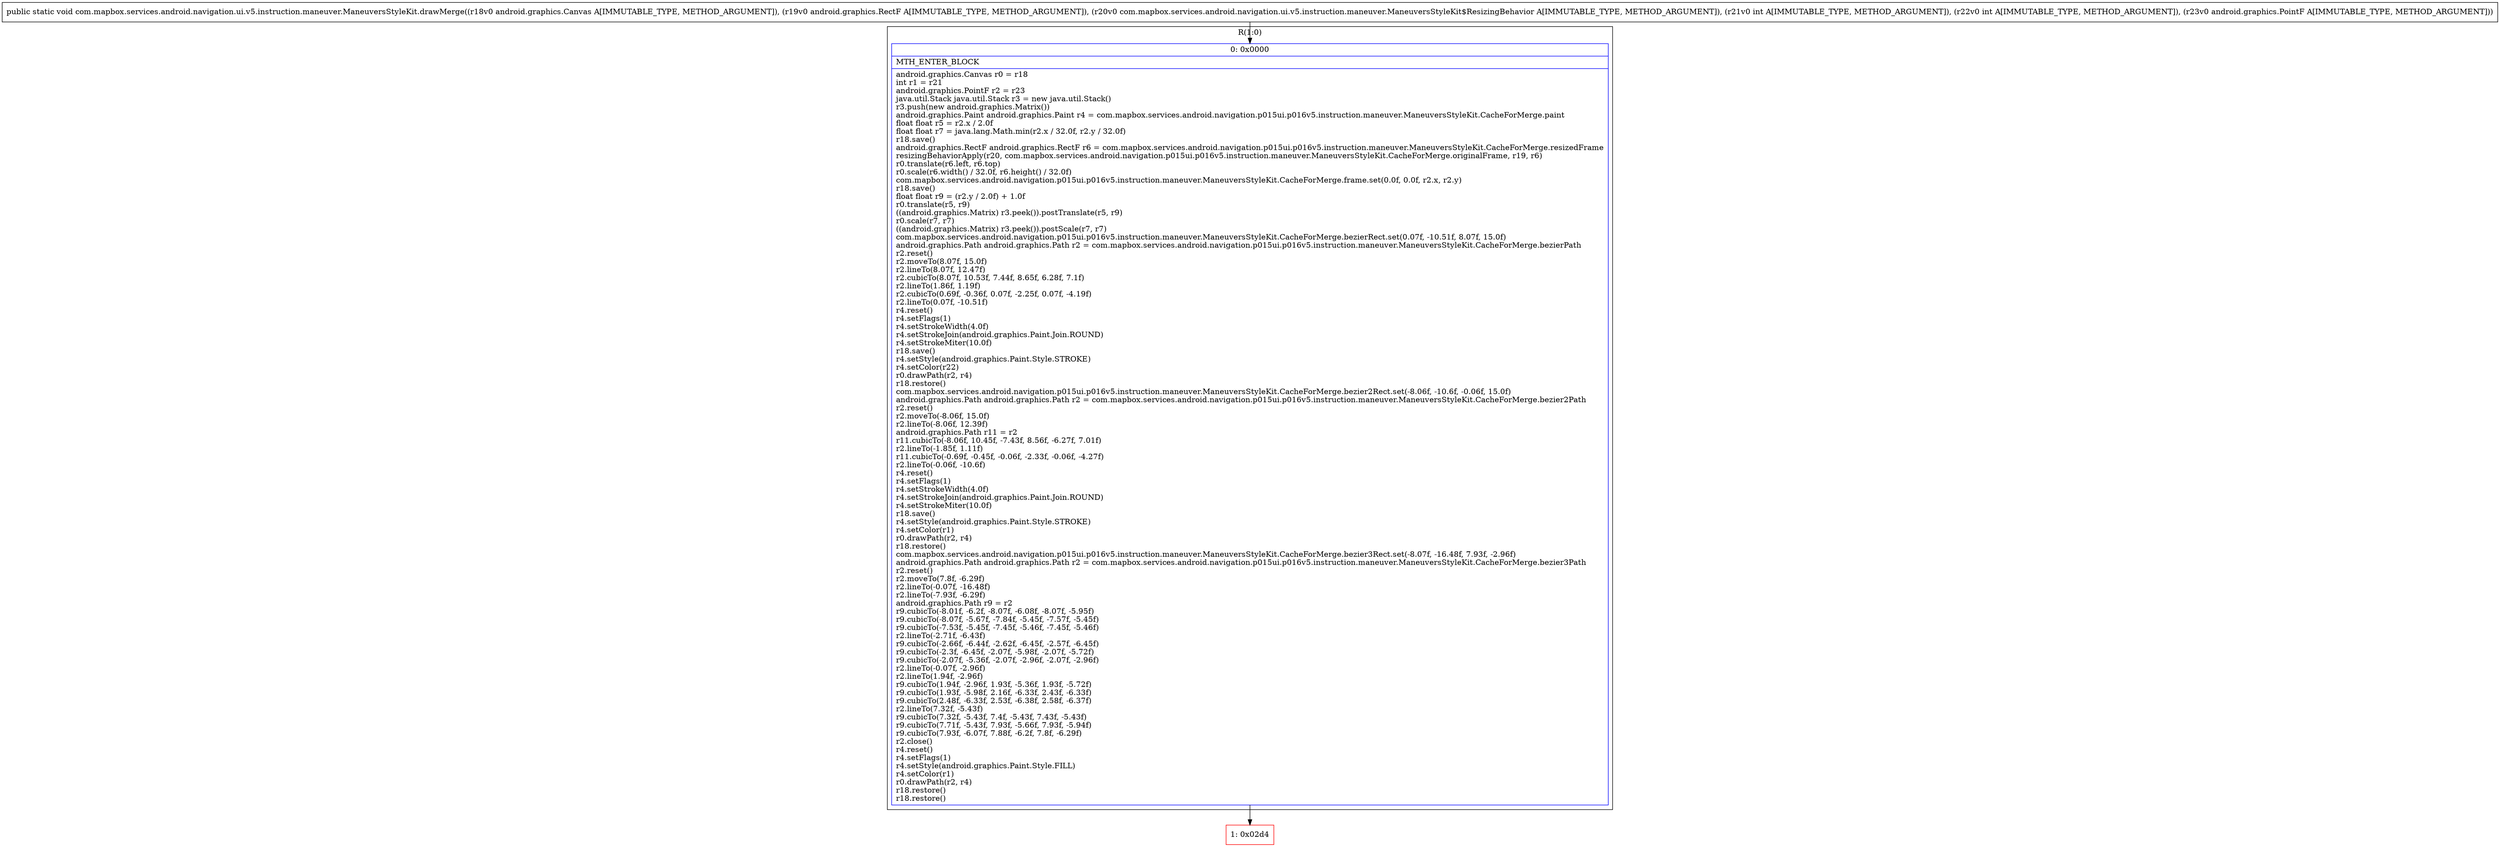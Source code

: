 digraph "CFG forcom.mapbox.services.android.navigation.ui.v5.instruction.maneuver.ManeuversStyleKit.drawMerge(Landroid\/graphics\/Canvas;Landroid\/graphics\/RectF;Lcom\/mapbox\/services\/android\/navigation\/ui\/v5\/instruction\/maneuver\/ManeuversStyleKit$ResizingBehavior;IILandroid\/graphics\/PointF;)V" {
subgraph cluster_Region_538724366 {
label = "R(1:0)";
node [shape=record,color=blue];
Node_0 [shape=record,label="{0\:\ 0x0000|MTH_ENTER_BLOCK\l|android.graphics.Canvas r0 = r18\lint r1 = r21\landroid.graphics.PointF r2 = r23\ljava.util.Stack java.util.Stack r3 = new java.util.Stack()\lr3.push(new android.graphics.Matrix())\landroid.graphics.Paint android.graphics.Paint r4 = com.mapbox.services.android.navigation.p015ui.p016v5.instruction.maneuver.ManeuversStyleKit.CacheForMerge.paint\lfloat float r5 = r2.x \/ 2.0f\lfloat float r7 = java.lang.Math.min(r2.x \/ 32.0f, r2.y \/ 32.0f)\lr18.save()\landroid.graphics.RectF android.graphics.RectF r6 = com.mapbox.services.android.navigation.p015ui.p016v5.instruction.maneuver.ManeuversStyleKit.CacheForMerge.resizedFrame\lresizingBehaviorApply(r20, com.mapbox.services.android.navigation.p015ui.p016v5.instruction.maneuver.ManeuversStyleKit.CacheForMerge.originalFrame, r19, r6)\lr0.translate(r6.left, r6.top)\lr0.scale(r6.width() \/ 32.0f, r6.height() \/ 32.0f)\lcom.mapbox.services.android.navigation.p015ui.p016v5.instruction.maneuver.ManeuversStyleKit.CacheForMerge.frame.set(0.0f, 0.0f, r2.x, r2.y)\lr18.save()\lfloat float r9 = (r2.y \/ 2.0f) + 1.0f\lr0.translate(r5, r9)\l((android.graphics.Matrix) r3.peek()).postTranslate(r5, r9)\lr0.scale(r7, r7)\l((android.graphics.Matrix) r3.peek()).postScale(r7, r7)\lcom.mapbox.services.android.navigation.p015ui.p016v5.instruction.maneuver.ManeuversStyleKit.CacheForMerge.bezierRect.set(0.07f, \-10.51f, 8.07f, 15.0f)\landroid.graphics.Path android.graphics.Path r2 = com.mapbox.services.android.navigation.p015ui.p016v5.instruction.maneuver.ManeuversStyleKit.CacheForMerge.bezierPath\lr2.reset()\lr2.moveTo(8.07f, 15.0f)\lr2.lineTo(8.07f, 12.47f)\lr2.cubicTo(8.07f, 10.53f, 7.44f, 8.65f, 6.28f, 7.1f)\lr2.lineTo(1.86f, 1.19f)\lr2.cubicTo(0.69f, \-0.36f, 0.07f, \-2.25f, 0.07f, \-4.19f)\lr2.lineTo(0.07f, \-10.51f)\lr4.reset()\lr4.setFlags(1)\lr4.setStrokeWidth(4.0f)\lr4.setStrokeJoin(android.graphics.Paint.Join.ROUND)\lr4.setStrokeMiter(10.0f)\lr18.save()\lr4.setStyle(android.graphics.Paint.Style.STROKE)\lr4.setColor(r22)\lr0.drawPath(r2, r4)\lr18.restore()\lcom.mapbox.services.android.navigation.p015ui.p016v5.instruction.maneuver.ManeuversStyleKit.CacheForMerge.bezier2Rect.set(\-8.06f, \-10.6f, \-0.06f, 15.0f)\landroid.graphics.Path android.graphics.Path r2 = com.mapbox.services.android.navigation.p015ui.p016v5.instruction.maneuver.ManeuversStyleKit.CacheForMerge.bezier2Path\lr2.reset()\lr2.moveTo(\-8.06f, 15.0f)\lr2.lineTo(\-8.06f, 12.39f)\landroid.graphics.Path r11 = r2\lr11.cubicTo(\-8.06f, 10.45f, \-7.43f, 8.56f, \-6.27f, 7.01f)\lr2.lineTo(\-1.85f, 1.11f)\lr11.cubicTo(\-0.69f, \-0.45f, \-0.06f, \-2.33f, \-0.06f, \-4.27f)\lr2.lineTo(\-0.06f, \-10.6f)\lr4.reset()\lr4.setFlags(1)\lr4.setStrokeWidth(4.0f)\lr4.setStrokeJoin(android.graphics.Paint.Join.ROUND)\lr4.setStrokeMiter(10.0f)\lr18.save()\lr4.setStyle(android.graphics.Paint.Style.STROKE)\lr4.setColor(r1)\lr0.drawPath(r2, r4)\lr18.restore()\lcom.mapbox.services.android.navigation.p015ui.p016v5.instruction.maneuver.ManeuversStyleKit.CacheForMerge.bezier3Rect.set(\-8.07f, \-16.48f, 7.93f, \-2.96f)\landroid.graphics.Path android.graphics.Path r2 = com.mapbox.services.android.navigation.p015ui.p016v5.instruction.maneuver.ManeuversStyleKit.CacheForMerge.bezier3Path\lr2.reset()\lr2.moveTo(7.8f, \-6.29f)\lr2.lineTo(\-0.07f, \-16.48f)\lr2.lineTo(\-7.93f, \-6.29f)\landroid.graphics.Path r9 = r2\lr9.cubicTo(\-8.01f, \-6.2f, \-8.07f, \-6.08f, \-8.07f, \-5.95f)\lr9.cubicTo(\-8.07f, \-5.67f, \-7.84f, \-5.45f, \-7.57f, \-5.45f)\lr9.cubicTo(\-7.53f, \-5.45f, \-7.45f, \-5.46f, \-7.45f, \-5.46f)\lr2.lineTo(\-2.71f, \-6.43f)\lr9.cubicTo(\-2.66f, \-6.44f, \-2.62f, \-6.45f, \-2.57f, \-6.45f)\lr9.cubicTo(\-2.3f, \-6.45f, \-2.07f, \-5.98f, \-2.07f, \-5.72f)\lr9.cubicTo(\-2.07f, \-5.36f, \-2.07f, \-2.96f, \-2.07f, \-2.96f)\lr2.lineTo(\-0.07f, \-2.96f)\lr2.lineTo(1.94f, \-2.96f)\lr9.cubicTo(1.94f, \-2.96f, 1.93f, \-5.36f, 1.93f, \-5.72f)\lr9.cubicTo(1.93f, \-5.98f, 2.16f, \-6.33f, 2.43f, \-6.33f)\lr9.cubicTo(2.48f, \-6.33f, 2.53f, \-6.38f, 2.58f, \-6.37f)\lr2.lineTo(7.32f, \-5.43f)\lr9.cubicTo(7.32f, \-5.43f, 7.4f, \-5.43f, 7.43f, \-5.43f)\lr9.cubicTo(7.71f, \-5.43f, 7.93f, \-5.66f, 7.93f, \-5.94f)\lr9.cubicTo(7.93f, \-6.07f, 7.88f, \-6.2f, 7.8f, \-6.29f)\lr2.close()\lr4.reset()\lr4.setFlags(1)\lr4.setStyle(android.graphics.Paint.Style.FILL)\lr4.setColor(r1)\lr0.drawPath(r2, r4)\lr18.restore()\lr18.restore()\l}"];
}
Node_1 [shape=record,color=red,label="{1\:\ 0x02d4}"];
MethodNode[shape=record,label="{public static void com.mapbox.services.android.navigation.ui.v5.instruction.maneuver.ManeuversStyleKit.drawMerge((r18v0 android.graphics.Canvas A[IMMUTABLE_TYPE, METHOD_ARGUMENT]), (r19v0 android.graphics.RectF A[IMMUTABLE_TYPE, METHOD_ARGUMENT]), (r20v0 com.mapbox.services.android.navigation.ui.v5.instruction.maneuver.ManeuversStyleKit$ResizingBehavior A[IMMUTABLE_TYPE, METHOD_ARGUMENT]), (r21v0 int A[IMMUTABLE_TYPE, METHOD_ARGUMENT]), (r22v0 int A[IMMUTABLE_TYPE, METHOD_ARGUMENT]), (r23v0 android.graphics.PointF A[IMMUTABLE_TYPE, METHOD_ARGUMENT])) }"];
MethodNode -> Node_0;
Node_0 -> Node_1;
}

